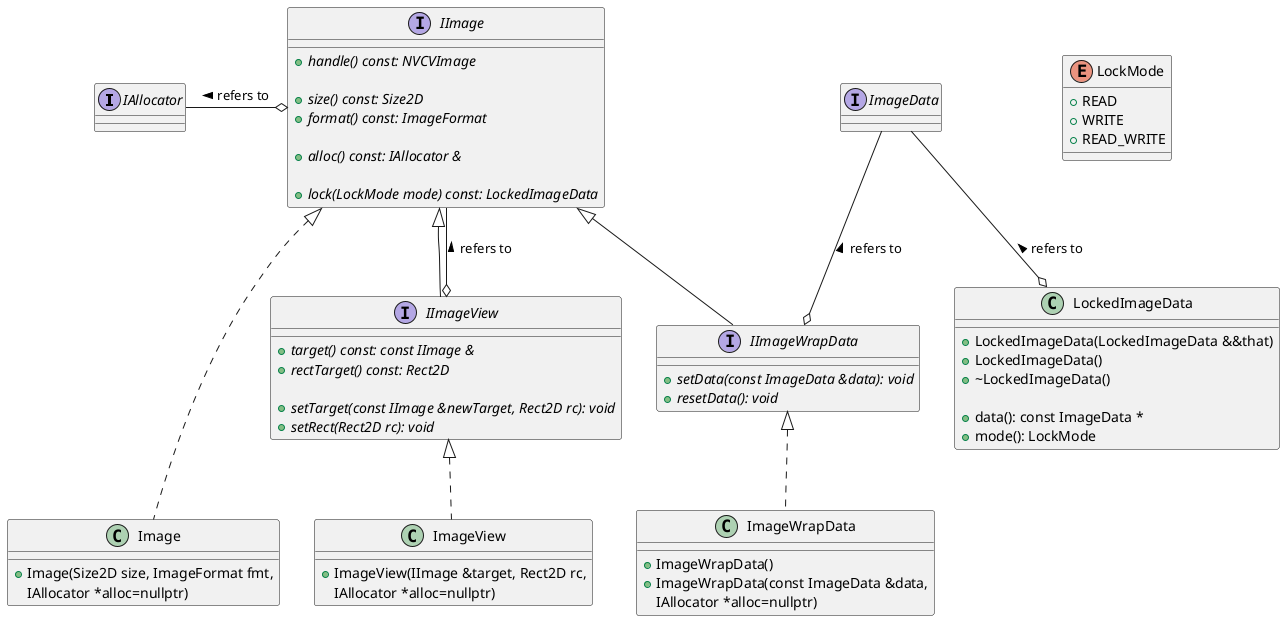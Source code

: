 ' Copyright (c) 2022-2023 NVIDIA CORPORATION & AFFILIATES. All rights reserved.
'
' SPDX-FileCopyrightText: NVIDIA CORPORATION & AFFILIATES
' SPDX-License-Identifier: Apache-2.0
'
' NVIDIA CORPORATION, its affiliates and licensors retain all intellectual
' property and proprietary rights in and to this material, related
' documentation and any modifications thereto. Any use, reproduction,
' disclosure or distribution of this material and related documentation
' without an express license agreement from NVIDIA CORPORATION or
' its affiliates is strictly prohibited.

@startuml

interface IAllocator

interface ImageData

enum LockMode
{
    + READ
    + WRITE
    + READ_WRITE
}

class LockedImageData
{
    + LockedImageData(LockedImageData &&that)
    + LockedImageData()
    + ~LockedImageData()

    + data(): const ImageData *
    + mode(): LockMode
}

LockMode -[hidden]- LockedImageData

interface IImage
{
    + {abstract} handle() const: NVCVImage

    + {abstract} size() const: Size2D
    + {abstract} format() const: ImageFormat

    + {abstract} alloc() const: IAllocator &

    + {abstract} lock(LockMode mode) const: LockedImageData
}

ImageData --o LockedImageData: refers to <

IAllocator -right-o IImage: refers to <

interface IImageWrapData extends IImage
{
    + {abstract} setData(const ImageData &data): void
    + {abstract} resetData(): void
}

ImageData -down-o IImageWrapData: refers to <

interface IImageView
{
    + {abstract} target() const: const IImage &
    + {abstract} rectTarget() const: Rect2D

    + {abstract} setTarget(const IImage &newTarget, Rect2D rc): void
    + {abstract} setRect(Rect2D rc): void
}
IImage <|-down- IImageView
IImage --o IImageView: refers to <

IImageView -[hidden]right- ImageWrapData

together {

class Image implements IImage
{
    + Image(Size2D size, ImageFormat fmt,
            IAllocator *alloc=nullptr)
}

class ImageView implements IImageView
{
    + ImageView(IImage &target, Rect2D rc,
                IAllocator *alloc=nullptr)
}

class ImageWrapData implements IImageWrapData
{
    + ImageWrapData()
    + ImageWrapData(const ImageData &data,
                    IAllocator *alloc=nullptr)
}

}

@enduml
